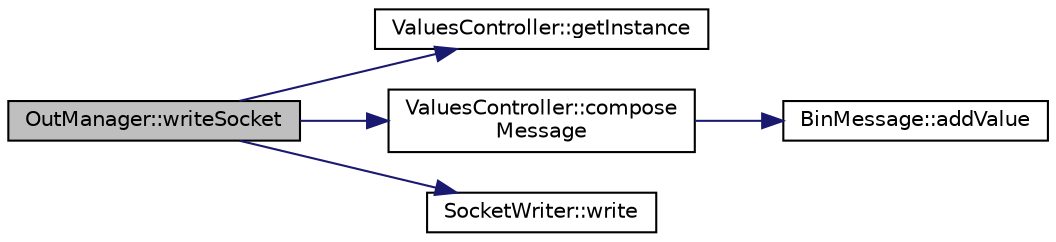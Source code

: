 digraph "OutManager::writeSocket"
{
  edge [fontname="Helvetica",fontsize="10",labelfontname="Helvetica",labelfontsize="10"];
  node [fontname="Helvetica",fontsize="10",shape=record];
  rankdir="LR";
  Node84 [label="OutManager::writeSocket",height=0.2,width=0.4,color="black", fillcolor="grey75", style="filled", fontcolor="black"];
  Node84 -> Node85 [color="midnightblue",fontsize="10",style="solid",fontname="Helvetica"];
  Node85 [label="ValuesController::getInstance",height=0.2,width=0.4,color="black", fillcolor="white", style="filled",URL="$class_values_controller.html#a2b7b09d37db8c1cf82d35024254b5628"];
  Node84 -> Node86 [color="midnightblue",fontsize="10",style="solid",fontname="Helvetica"];
  Node86 [label="ValuesController::compose\lMessage",height=0.2,width=0.4,color="black", fillcolor="white", style="filled",URL="$class_values_controller.html#a3ff8d09321924df6d04310463d0660c6"];
  Node86 -> Node87 [color="midnightblue",fontsize="10",style="solid",fontname="Helvetica"];
  Node87 [label="BinMessage::addValue",height=0.2,width=0.4,color="black", fillcolor="white", style="filled",URL="$class_bin_message.html#a47cc1e9c538f05361522883989ec3d96"];
  Node84 -> Node88 [color="midnightblue",fontsize="10",style="solid",fontname="Helvetica"];
  Node88 [label="SocketWriter::write",height=0.2,width=0.4,color="black", fillcolor="white", style="filled",URL="$class_socket_writer.html#a64eb590cc3343ca1072ca2896ec9a7ce"];
}
